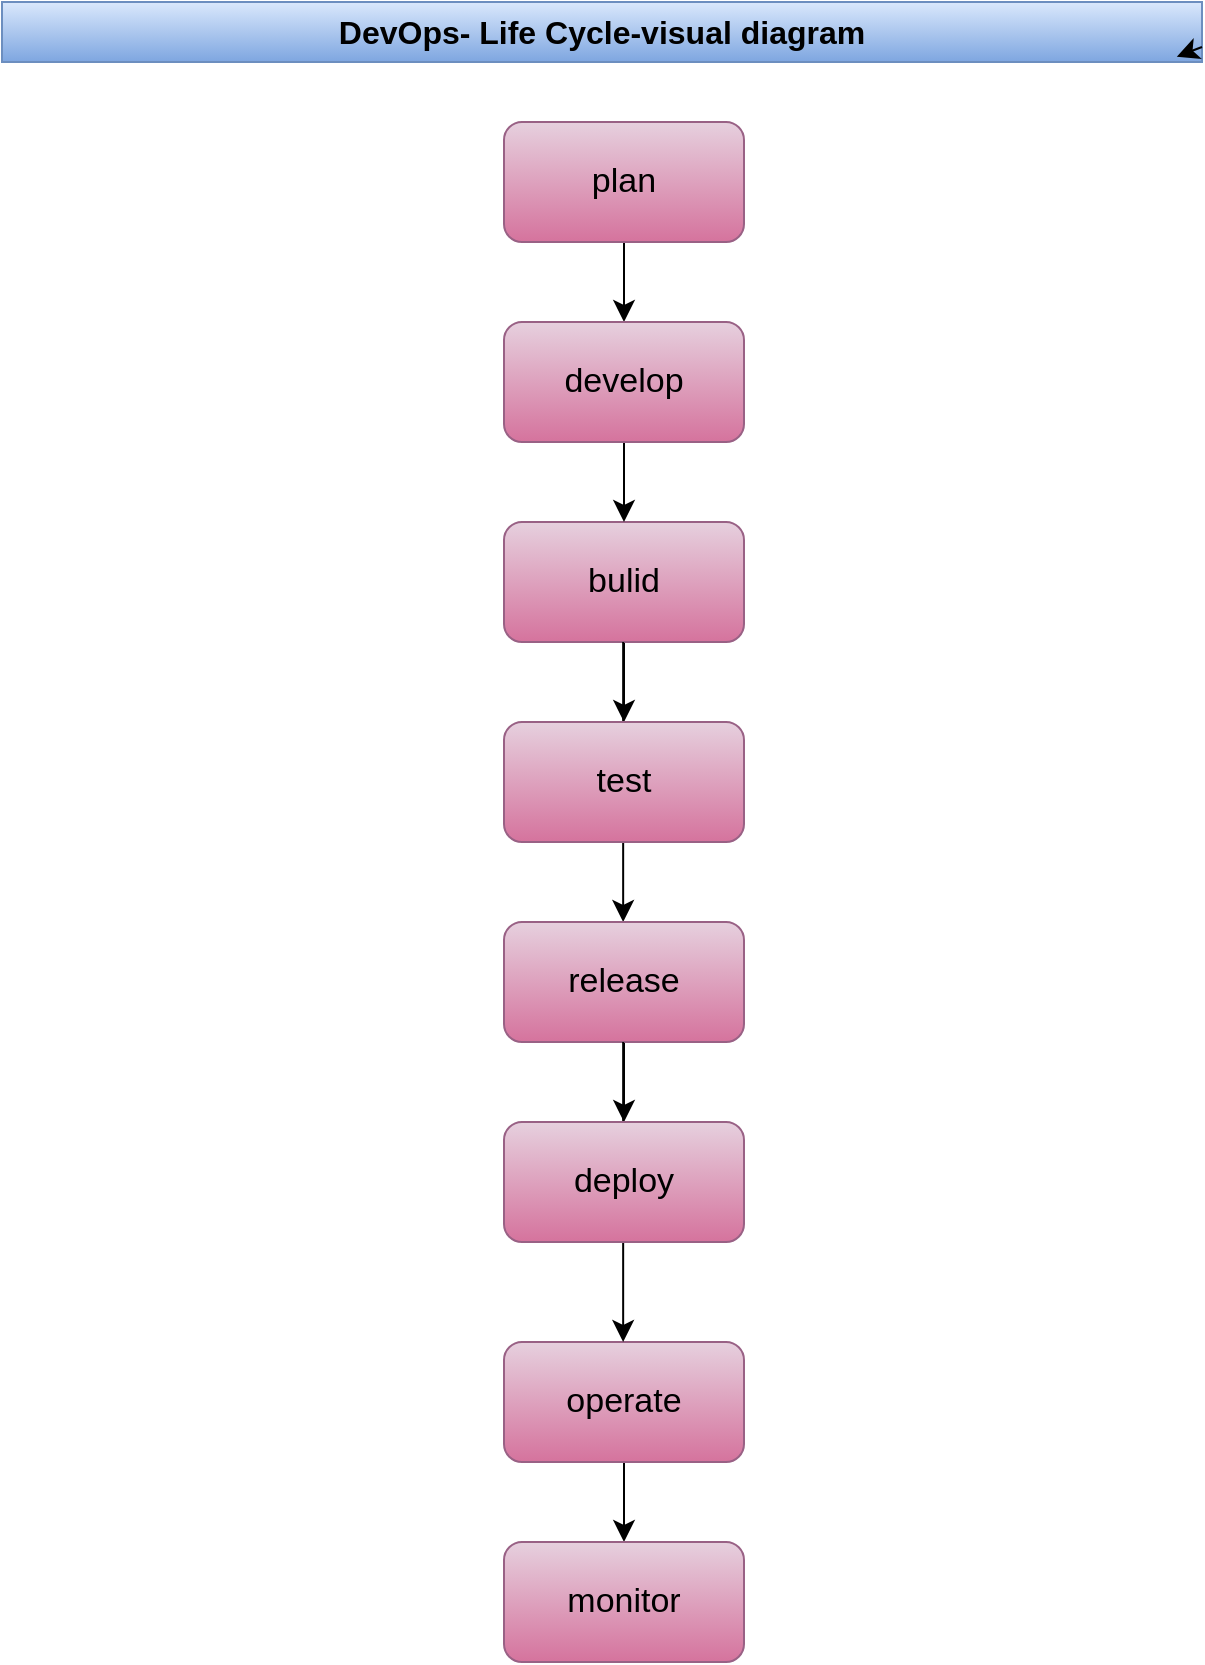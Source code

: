 <mxfile version="28.2.0">
  <diagram name="Page-1" id="V79NBJ0x3bD1dphOSKfE">
    <mxGraphModel dx="862" dy="518" grid="1" gridSize="10" guides="1" tooltips="1" connect="1" arrows="1" fold="1" page="1" pageScale="1" pageWidth="850" pageHeight="1100" math="0" shadow="0">
      <root>
        <mxCell id="0" />
        <mxCell id="1" parent="0" />
        <mxCell id="MhcS0at3SP2crlT1LPvU-9" value="" style="edgeStyle=none;curved=1;rounded=0;orthogonalLoop=1;jettySize=auto;html=1;fontSize=12;startSize=8;endSize=8;" edge="1" parent="1" source="MhcS0at3SP2crlT1LPvU-1" target="MhcS0at3SP2crlT1LPvU-3">
          <mxGeometry relative="1" as="geometry" />
        </mxCell>
        <mxCell id="MhcS0at3SP2crlT1LPvU-1" value="&lt;font style=&quot;font-size: 17px;&quot;&gt;plan&lt;/font&gt;" style="rounded=1;whiteSpace=wrap;html=1;fillColor=#e6d0de;strokeColor=#996185;gradientColor=#d5739d;" vertex="1" parent="1">
          <mxGeometry x="570" y="80" width="120" height="60" as="geometry" />
        </mxCell>
        <mxCell id="MhcS0at3SP2crlT1LPvU-15" value="" style="edgeStyle=none;curved=1;rounded=0;orthogonalLoop=1;jettySize=auto;html=1;fontSize=12;startSize=8;endSize=8;entryX=0.5;entryY=0;entryDx=0;entryDy=0;" edge="1" parent="1" source="MhcS0at3SP2crlT1LPvU-2" target="MhcS0at3SP2crlT1LPvU-4">
          <mxGeometry relative="1" as="geometry" />
        </mxCell>
        <mxCell id="MhcS0at3SP2crlT1LPvU-2" value="&lt;font style=&quot;font-size: 17px;&quot;&gt;bulid&lt;/font&gt;" style="rounded=1;whiteSpace=wrap;html=1;fillColor=#e6d0de;gradientColor=#d5739d;strokeColor=#996185;" vertex="1" parent="1">
          <mxGeometry x="570" y="280" width="120" height="60" as="geometry" />
        </mxCell>
        <mxCell id="MhcS0at3SP2crlT1LPvU-10" value="" style="edgeStyle=none;curved=1;rounded=0;orthogonalLoop=1;jettySize=auto;html=1;fontSize=12;startSize=8;endSize=8;entryX=0.5;entryY=0;entryDx=0;entryDy=0;" edge="1" parent="1" source="MhcS0at3SP2crlT1LPvU-3" target="MhcS0at3SP2crlT1LPvU-2">
          <mxGeometry relative="1" as="geometry" />
        </mxCell>
        <mxCell id="MhcS0at3SP2crlT1LPvU-3" value="&lt;font style=&quot;font-size: 17px;&quot;&gt;develop&lt;/font&gt;" style="rounded=1;whiteSpace=wrap;html=1;fillColor=#e6d0de;gradientColor=#d5739d;strokeColor=#996185;" vertex="1" parent="1">
          <mxGeometry x="570" y="180" width="120" height="60" as="geometry" />
        </mxCell>
        <mxCell id="MhcS0at3SP2crlT1LPvU-17" value="" style="edgeStyle=none;curved=1;rounded=0;orthogonalLoop=1;jettySize=auto;html=1;fontSize=12;startSize=8;endSize=8;" edge="1" parent="1">
          <mxGeometry relative="1" as="geometry">
            <mxPoint x="629.58" y="340" as="sourcePoint" />
            <mxPoint x="629.58" y="480" as="targetPoint" />
          </mxGeometry>
        </mxCell>
        <mxCell id="MhcS0at3SP2crlT1LPvU-4" value="&lt;font style=&quot;font-size: 17px;&quot;&gt;test&lt;/font&gt;" style="rounded=1;whiteSpace=wrap;html=1;fillColor=#e6d0de;gradientColor=#d5739d;strokeColor=#996185;" vertex="1" parent="1">
          <mxGeometry x="570" y="380" width="120" height="60" as="geometry" />
        </mxCell>
        <mxCell id="MhcS0at3SP2crlT1LPvU-18" value="" style="edgeStyle=none;curved=1;rounded=0;orthogonalLoop=1;jettySize=auto;html=1;fontSize=12;startSize=8;endSize=8;" edge="1" parent="1" source="MhcS0at3SP2crlT1LPvU-5" target="MhcS0at3SP2crlT1LPvU-7">
          <mxGeometry relative="1" as="geometry" />
        </mxCell>
        <mxCell id="MhcS0at3SP2crlT1LPvU-5" value="&lt;font style=&quot;font-size: 17px;&quot;&gt;release&lt;/font&gt;" style="rounded=1;whiteSpace=wrap;html=1;fillColor=#e6d0de;gradientColor=#d5739d;strokeColor=#996185;" vertex="1" parent="1">
          <mxGeometry x="570" y="480" width="120" height="60" as="geometry" />
        </mxCell>
        <mxCell id="MhcS0at3SP2crlT1LPvU-20" value="" style="edgeStyle=none;curved=1;rounded=0;orthogonalLoop=1;jettySize=auto;html=1;fontSize=12;startSize=8;endSize=8;" edge="1" parent="1" source="MhcS0at3SP2crlT1LPvU-6" target="MhcS0at3SP2crlT1LPvU-8">
          <mxGeometry relative="1" as="geometry" />
        </mxCell>
        <mxCell id="MhcS0at3SP2crlT1LPvU-6" value="&lt;font style=&quot;font-size: 17px;&quot;&gt;operate&lt;/font&gt;" style="rounded=1;whiteSpace=wrap;html=1;fillColor=#e6d0de;gradientColor=#d5739d;strokeColor=#996185;" vertex="1" parent="1">
          <mxGeometry x="570" y="690" width="120" height="60" as="geometry" />
        </mxCell>
        <mxCell id="MhcS0at3SP2crlT1LPvU-19" value="" style="edgeStyle=none;curved=1;rounded=0;orthogonalLoop=1;jettySize=auto;html=1;fontSize=12;startSize=8;endSize=8;" edge="1" parent="1">
          <mxGeometry relative="1" as="geometry">
            <mxPoint x="629.58" y="540" as="sourcePoint" />
            <mxPoint x="629.58" y="690" as="targetPoint" />
            <Array as="points">
              <mxPoint x="629.58" y="580" />
            </Array>
          </mxGeometry>
        </mxCell>
        <mxCell id="MhcS0at3SP2crlT1LPvU-7" value="&lt;font style=&quot;font-size: 17px;&quot;&gt;deploy&lt;/font&gt;" style="rounded=1;whiteSpace=wrap;html=1;fillColor=#e6d0de;gradientColor=#d5739d;strokeColor=#996185;" vertex="1" parent="1">
          <mxGeometry x="570" y="580" width="120" height="60" as="geometry" />
        </mxCell>
        <mxCell id="MhcS0at3SP2crlT1LPvU-8" value="&lt;font style=&quot;font-size: 17px;&quot;&gt;monitor&lt;/font&gt;" style="rounded=1;whiteSpace=wrap;html=1;fillColor=#e6d0de;gradientColor=#d5739d;strokeColor=#996185;" vertex="1" parent="1">
          <mxGeometry x="570" y="790" width="120" height="60" as="geometry" />
        </mxCell>
        <mxCell id="MhcS0at3SP2crlT1LPvU-24" value="&lt;b&gt;DevOps- Life Cycle-visual diagram&lt;/b&gt;" style="text;strokeColor=#6c8ebf;fillColor=#dae8fc;html=1;align=center;verticalAlign=middle;whiteSpace=wrap;rounded=0;fontSize=16;gradientColor=#7ea6e0;" vertex="1" parent="1">
          <mxGeometry x="319" y="20" width="600" height="30" as="geometry" />
        </mxCell>
        <mxCell id="MhcS0at3SP2crlT1LPvU-25" style="edgeStyle=none;curved=1;rounded=0;orthogonalLoop=1;jettySize=auto;html=1;exitX=1;exitY=0.75;exitDx=0;exitDy=0;entryX=0.979;entryY=0.911;entryDx=0;entryDy=0;entryPerimeter=0;fontSize=12;startSize=8;endSize=8;" edge="1" parent="1" source="MhcS0at3SP2crlT1LPvU-24" target="MhcS0at3SP2crlT1LPvU-24">
          <mxGeometry relative="1" as="geometry" />
        </mxCell>
      </root>
    </mxGraphModel>
  </diagram>
</mxfile>
